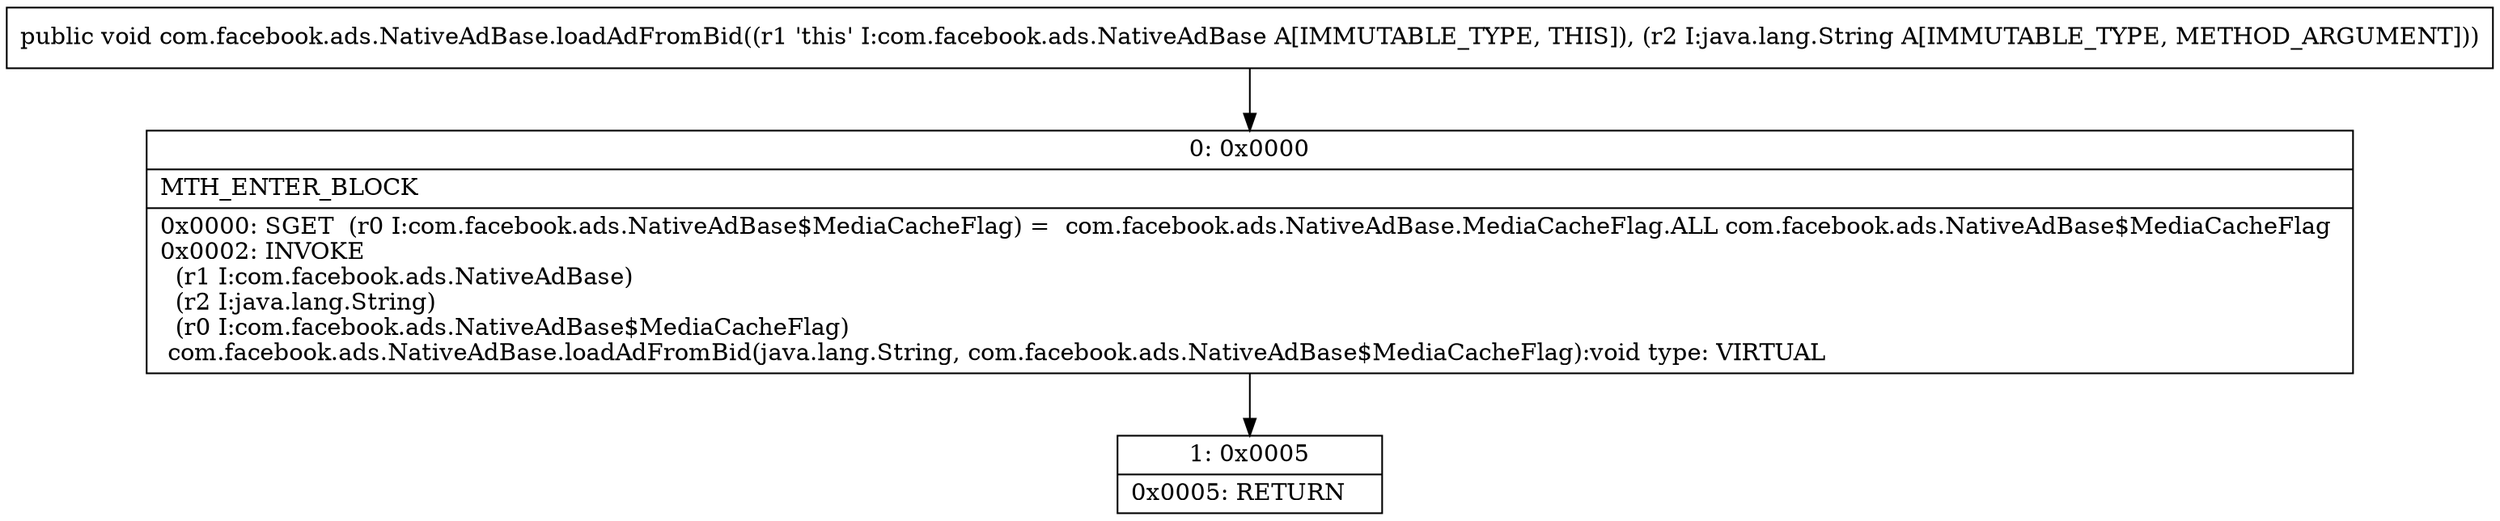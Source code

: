 digraph "CFG forcom.facebook.ads.NativeAdBase.loadAdFromBid(Ljava\/lang\/String;)V" {
Node_0 [shape=record,label="{0\:\ 0x0000|MTH_ENTER_BLOCK\l|0x0000: SGET  (r0 I:com.facebook.ads.NativeAdBase$MediaCacheFlag) =  com.facebook.ads.NativeAdBase.MediaCacheFlag.ALL com.facebook.ads.NativeAdBase$MediaCacheFlag \l0x0002: INVOKE  \l  (r1 I:com.facebook.ads.NativeAdBase)\l  (r2 I:java.lang.String)\l  (r0 I:com.facebook.ads.NativeAdBase$MediaCacheFlag)\l com.facebook.ads.NativeAdBase.loadAdFromBid(java.lang.String, com.facebook.ads.NativeAdBase$MediaCacheFlag):void type: VIRTUAL \l}"];
Node_1 [shape=record,label="{1\:\ 0x0005|0x0005: RETURN   \l}"];
MethodNode[shape=record,label="{public void com.facebook.ads.NativeAdBase.loadAdFromBid((r1 'this' I:com.facebook.ads.NativeAdBase A[IMMUTABLE_TYPE, THIS]), (r2 I:java.lang.String A[IMMUTABLE_TYPE, METHOD_ARGUMENT])) }"];
MethodNode -> Node_0;
Node_0 -> Node_1;
}

